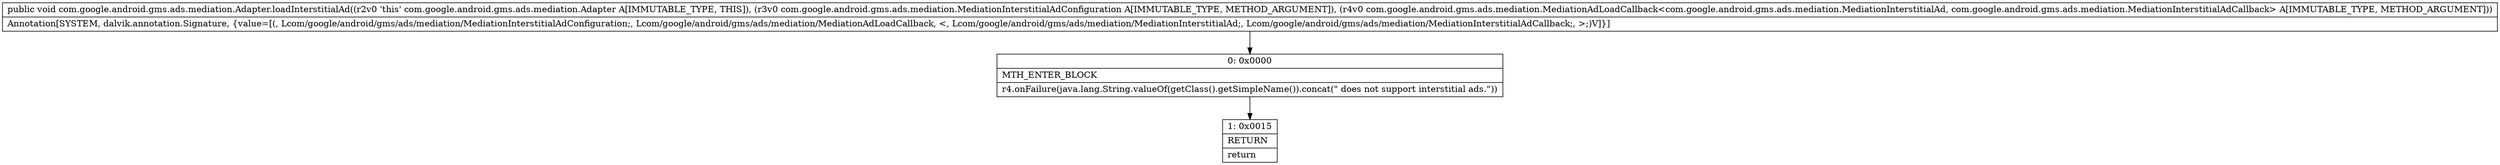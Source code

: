 digraph "CFG forcom.google.android.gms.ads.mediation.Adapter.loadInterstitialAd(Lcom\/google\/android\/gms\/ads\/mediation\/MediationInterstitialAdConfiguration;Lcom\/google\/android\/gms\/ads\/mediation\/MediationAdLoadCallback;)V" {
Node_0 [shape=record,label="{0\:\ 0x0000|MTH_ENTER_BLOCK\l|r4.onFailure(java.lang.String.valueOf(getClass().getSimpleName()).concat(\" does not support interstitial ads.\"))\l}"];
Node_1 [shape=record,label="{1\:\ 0x0015|RETURN\l|return\l}"];
MethodNode[shape=record,label="{public void com.google.android.gms.ads.mediation.Adapter.loadInterstitialAd((r2v0 'this' com.google.android.gms.ads.mediation.Adapter A[IMMUTABLE_TYPE, THIS]), (r3v0 com.google.android.gms.ads.mediation.MediationInterstitialAdConfiguration A[IMMUTABLE_TYPE, METHOD_ARGUMENT]), (r4v0 com.google.android.gms.ads.mediation.MediationAdLoadCallback\<com.google.android.gms.ads.mediation.MediationInterstitialAd, com.google.android.gms.ads.mediation.MediationInterstitialAdCallback\> A[IMMUTABLE_TYPE, METHOD_ARGUMENT]))  | Annotation[SYSTEM, dalvik.annotation.Signature, \{value=[(, Lcom\/google\/android\/gms\/ads\/mediation\/MediationInterstitialAdConfiguration;, Lcom\/google\/android\/gms\/ads\/mediation\/MediationAdLoadCallback, \<, Lcom\/google\/android\/gms\/ads\/mediation\/MediationInterstitialAd;, Lcom\/google\/android\/gms\/ads\/mediation\/MediationInterstitialAdCallback;, \>;)V]\}]\l}"];
MethodNode -> Node_0;
Node_0 -> Node_1;
}

